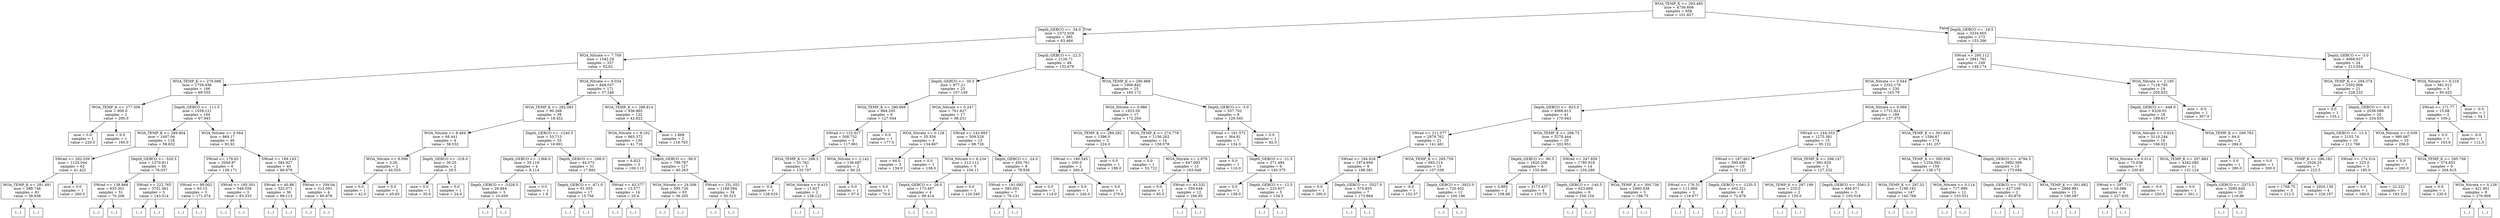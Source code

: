 digraph Tree {
node [shape=box] ;
0 [label="WOA_TEMP_K <= 293.485\nmse = 4756.608\nsamples = 658\nvalue = 101.827"] ;
1 [label="Depth_GEBCO <= -34.0\nmse = 2372.029\nsamples = 385\nvalue = 63.464"] ;
0 -> 1 [labeldistance=2.5, labelangle=45, headlabel="True"] ;
2 [label="WOA_Nitrate <= 7.709\nmse = 1542.29\nsamples = 337\nvalue = 52.62"] ;
1 -> 2 ;
3 [label="WOA_TEMP_K <= 279.088\nmse = 1759.936\nsamples = 166\nvalue = 69.555"] ;
2 -> 3 ;
4 [label="WOA_TEMP_K <= 277.506\nmse = 800.0\nsamples = 2\nvalue = 200.0"] ;
3 -> 4 ;
5 [label="mse = 0.0\nsamples = 1\nvalue = 220.0"] ;
4 -> 5 ;
6 [label="mse = 0.0\nsamples = 1\nvalue = 160.0"] ;
4 -> 6 ;
7 [label="Depth_GEBCO <= -111.5\nmse = 1559.121\nsamples = 164\nvalue = 67.945"] ;
3 -> 7 ;
8 [label="WOA_TEMP_K <= 289.804\nmse = 1497.06\nsamples = 118\nvalue = 58.632"] ;
7 -> 8 ;
9 [label="SWrad <= 282.539\nmse = 1125.044\nsamples = 62\nvalue = 41.422"] ;
8 -> 9 ;
10 [label="WOA_TEMP_K <= 281.491\nmse = 588.746\nsamples = 61\nvalue = 38.938"] ;
9 -> 10 ;
11 [label="(...)"] ;
10 -> 11 ;
20 [label="(...)"] ;
10 -> 20 ;
109 [label="mse = 0.0\nsamples = 1\nvalue = 260.0"] ;
9 -> 109 ;
110 [label="Depth_GEBCO <= -520.5\nmse = 1270.811\nsamples = 56\nvalue = 76.037"] ;
8 -> 110 ;
111 [label="SWrad <= 138.868\nmse = 633.301\nsamples = 51\nvalue = 70.206"] ;
110 -> 111 ;
112 [label="(...)"] ;
111 -> 112 ;
125 [label="(...)"] ;
111 -> 125 ;
188 [label="SWrad <= 222.765\nmse = 3701.061\nsamples = 5\nvalue = 143.514"] ;
110 -> 188 ;
189 [label="(...)"] ;
188 -> 189 ;
194 [label="(...)"] ;
188 -> 194 ;
197 [label="WOA_Nitrate <= 0.564\nmse = 869.17\nsamples = 46\nvalue = 92.92"] ;
7 -> 197 ;
198 [label="SWrad <= 179.63\nmse = 2049.87\nsamples = 6\nvalue = 138.171"] ;
197 -> 198 ;
199 [label="SWrad <= 99.002\nmse = 63.15\nsamples = 3\nvalue = 171.074"] ;
198 -> 199 ;
200 [label="(...)"] ;
199 -> 200 ;
201 [label="(...)"] ;
199 -> 201 ;
204 [label="SWrad <= 185.301\nmse = 549.556\nsamples = 3\nvalue = 83.333"] ;
198 -> 204 ;
205 [label="(...)"] ;
204 -> 205 ;
206 [label="(...)"] ;
204 -> 206 ;
209 [label="SWrad <= 189.143\nmse = 384.927\nsamples = 40\nvalue = 86.679"] ;
197 -> 209 ;
210 [label="SWrad <= 40.88\nmse = 323.071\nsamples = 36\nvalue = 89.113"] ;
209 -> 210 ;
211 [label="(...)"] ;
210 -> 211 ;
232 [label="(...)"] ;
210 -> 232 ;
261 [label="SWrad <= 209.04\nmse = 312.091\nsamples = 4\nvalue = 60.878"] ;
209 -> 261 ;
262 [label="(...)"] ;
261 -> 262 ;
267 [label="(...)"] ;
261 -> 267 ;
268 [label="WOA_Nitrate <= 9.034\nmse = 848.037\nsamples = 171\nvalue = 37.246"] ;
2 -> 268 ;
269 [label="WOA_TEMP_K <= 282.083\nmse = 90.268\nsamples = 39\nvalue = 18.452"] ;
268 -> 269 ;
270 [label="WOA_Nitrate <= 8.484\nmse = 68.441\nsamples = 4\nvalue = 38.532"] ;
269 -> 270 ;
271 [label="WOA_Nitrate <= 8.096\nmse = 3.26\nsamples = 2\nvalue = 44.553"] ;
270 -> 271 ;
272 [label="mse = 0.0\nsamples = 1\nvalue = 42.0"] ;
271 -> 272 ;
273 [label="mse = 0.0\nsamples = 1\nvalue = 45.83"] ;
271 -> 273 ;
274 [label="Depth_GEBCO <= -318.0\nmse = 30.25\nsamples = 2\nvalue = 29.5"] ;
270 -> 274 ;
275 [label="mse = 0.0\nsamples = 1\nvalue = 35.0"] ;
274 -> 275 ;
276 [label="mse = 0.0\nsamples = 1\nvalue = 24.0"] ;
274 -> 276 ;
277 [label="Depth_GEBCO <= -1240.5\nmse = 53.713\nsamples = 35\nvalue = 16.691"] ;
269 -> 277 ;
278 [label="Depth_GEBCO <= -1366.0\nmse = 35.119\nsamples = 4\nvalue = 8.114"] ;
277 -> 278 ;
279 [label="Depth_GEBCO <= -3328.5\nmse = 26.844\nsamples = 3\nvalue = 10.639"] ;
278 -> 279 ;
280 [label="(...)"] ;
279 -> 280 ;
281 [label="(...)"] ;
279 -> 281 ;
282 [label="mse = 0.0\nsamples = 1\nvalue = 1.8"] ;
278 -> 282 ;
283 [label="Depth_GEBCO <= -298.0\nmse = 44.573\nsamples = 31\nvalue = 17.892"] ;
277 -> 283 ;
284 [label="Depth_GEBCO <= -471.0\nmse = 61.055\nsamples = 17\nvalue = 15.756"] ;
283 -> 284 ;
285 [label="(...)"] ;
284 -> 285 ;
290 [label="(...)"] ;
284 -> 290 ;
293 [label="SWrad <= 43.377\nmse = 13.577\nsamples = 14\nvalue = 20.4"] ;
283 -> 293 ;
294 [label="(...)"] ;
293 -> 294 ;
299 [label="(...)"] ;
293 -> 299 ;
306 [label="WOA_TEMP_K <= 288.814\nmse = 936.965\nsamples = 132\nvalue = 42.822"] ;
268 -> 306 ;
307 [label="WOA_Nitrate <= 9.102\nmse = 865.372\nsamples = 130\nvalue = 41.716"] ;
306 -> 307 ;
308 [label="mse = 6.823\nsamples = 3\nvalue = 100.113"] ;
307 -> 308 ;
309 [label="Depth_GEBCO <= -56.0\nmse = 799.787\nsamples = 127\nvalue = 40.263"] ;
307 -> 309 ;
310 [label="WOA_Nitrate <= 24.506\nmse = 595.726\nsamples = 93\nvalue = 36.205"] ;
309 -> 310 ;
311 [label="(...)"] ;
310 -> 311 ;
420 [label="(...)"] ;
310 -> 420 ;
487 [label="SWrad <= 251.052\nmse = 1168.594\nsamples = 34\nvalue = 50.515"] ;
309 -> 487 ;
488 [label="(...)"] ;
487 -> 488 ;
503 [label="(...)"] ;
487 -> 503 ;
504 [label="mse = 1.869\nsamples = 2\nvalue = 118.763"] ;
306 -> 504 ;
505 [label="Depth_GEBCO <= -22.5\nmse = 2126.71\nsamples = 48\nvalue = 132.679"] ;
1 -> 505 ;
506 [label="Depth_GEBCO <= -30.5\nmse = 977.21\nsamples = 23\nvalue = 107.149"] ;
505 -> 506 ;
507 [label="WOA_TEMP_K <= 290.669\nmse = 884.205\nsamples = 6\nvalue = 127.044"] ;
506 -> 507 ;
508 [label="SWrad <= 125.917\nmse = 508.732\nsamples = 5\nvalue = 117.961"] ;
507 -> 508 ;
509 [label="WOA_TEMP_K <= 288.3\nmse = 31.762\nsamples = 3\nvalue = 133.797"] ;
508 -> 509 ;
510 [label="mse = -0.0\nsamples = 1\nvalue = 128.029"] ;
509 -> 510 ;
511 [label="WOA_Nitrate <= 6.415\nmse = 11.927\nsamples = 2\nvalue = 138.122"] ;
509 -> 511 ;
512 [label="(...)"] ;
511 -> 512 ;
513 [label="(...)"] ;
511 -> 513 ;
514 [label="WOA_Nitrate <= 2.142\nmse = 136.687\nsamples = 2\nvalue = 90.25"] ;
508 -> 514 ;
515 [label="mse = 0.0\nsamples = 1\nvalue = 97.0"] ;
514 -> 515 ;
516 [label="mse = 0.0\nsamples = 1\nvalue = 70.0"] ;
514 -> 516 ;
517 [label="mse = 0.0\nsamples = 1\nvalue = 177.0"] ;
507 -> 517 ;
518 [label="WOA_Nitrate <= 0.247\nmse = 761.927\nsamples = 17\nvalue = 98.231"] ;
506 -> 518 ;
519 [label="WOA_Nitrate <= 0.128\nmse = 55.556\nsamples = 4\nvalue = 134.667"] ;
518 -> 519 ;
520 [label="mse = 64.0\nsamples = 3\nvalue = 134.0"] ;
519 -> 520 ;
521 [label="mse = 0.0\nsamples = 1\nvalue = 138.0"] ;
519 -> 521 ;
522 [label="SWrad <= 143.993\nmse = 509.528\nsamples = 13\nvalue = 88.726"] ;
518 -> 522 ;
523 [label="WOA_Nitrate <= 6.234\nmse = 212.112\nsamples = 5\nvalue = 104.11"] ;
522 -> 523 ;
524 [label="Depth_GEBCO <= -26.0\nmse = 173.487\nsamples = 4\nvalue = 99.414"] ;
523 -> 524 ;
525 [label="(...)"] ;
524 -> 525 ;
526 [label="(...)"] ;
524 -> 526 ;
527 [label="mse = 0.0\nsamples = 1\nvalue = 120.545"] ;
523 -> 527 ;
528 [label="Depth_GEBCO <= -24.0\nmse = 450.761\nsamples = 8\nvalue = 78.836"] ;
522 -> 528 ;
529 [label="SWrad <= 191.093\nmse = 383.001\nsamples = 7\nvalue = 76.131"] ;
528 -> 529 ;
530 [label="(...)"] ;
529 -> 530 ;
535 [label="(...)"] ;
529 -> 535 ;
538 [label="mse = 0.0\nsamples = 1\nvalue = 114.0"] ;
528 -> 538 ;
539 [label="WOA_TEMP_K <= 290.968\nmse = 1906.842\nsamples = 25\nvalue = 160.172"] ;
505 -> 539 ;
540 [label="WOA_Nitrate <= 0.986\nmse = 1923.59\nsamples = 17\nvalue = 172.204"] ;
539 -> 540 ;
541 [label="WOA_TEMP_K <= 289.282\nmse = 1396.0\nsamples = 3\nvalue = 224.0"] ;
540 -> 541 ;
542 [label="SWrad <= 180.545\nmse = 200.0\nsamples = 2\nvalue = 260.0"] ;
541 -> 542 ;
543 [label="mse = 0.0\nsamples = 1\nvalue = 240.0"] ;
542 -> 543 ;
544 [label="mse = 0.0\nsamples = 1\nvalue = 270.0"] ;
542 -> 544 ;
545 [label="mse = 0.0\nsamples = 1\nvalue = 188.0"] ;
541 -> 545 ;
546 [label="WOA_TEMP_K <= 274.778\nmse = 1136.262\nsamples = 14\nvalue = 158.078"] ;
540 -> 546 ;
547 [label="mse = 0.0\nsamples = 1\nvalue = 53.722"] ;
546 -> 547 ;
548 [label="WOA_Nitrate <= 2.079\nmse = 647.093\nsamples = 13\nvalue = 163.048"] ;
546 -> 548 ;
549 [label="mse = 0.0\nsamples = 1\nvalue = 85.0"] ;
548 -> 549 ;
550 [label="SWrad <= 43.332\nmse = 359.648\nsamples = 12\nvalue = 166.95"] ;
548 -> 550 ;
551 [label="(...)"] ;
550 -> 551 ;
552 [label="(...)"] ;
550 -> 552 ;
571 [label="Depth_GEBCO <= -3.0\nmse = 557.702\nsamples = 8\nvalue = 129.545"] ;
539 -> 571 ;
572 [label="SWrad <= 161.572\nmse = 364.81\nsamples = 7\nvalue = 134.3"] ;
571 -> 572 ;
573 [label="mse = 0.0\nsamples = 1\nvalue = 110.0"] ;
572 -> 573 ;
574 [label="Depth_GEBCO <= -21.5\nmse = 271.484\nsamples = 6\nvalue = 140.375"] ;
572 -> 574 ;
575 [label="mse = 0.0\nsamples = 1\nvalue = 158.0"] ;
574 -> 575 ;
576 [label="Depth_GEBCO <= -12.5\nmse = 223.917\nsamples = 5\nvalue = 134.5"] ;
574 -> 576 ;
577 [label="(...)"] ;
576 -> 577 ;
582 [label="(...)"] ;
576 -> 582 ;
585 [label="mse = 0.0\nsamples = 1\nvalue = 82.0"] ;
571 -> 585 ;
586 [label="Depth_GEBCO <= -16.5\nmse = 3334.605\nsamples = 273\nvalue = 153.266"] ;
0 -> 586 [labeldistance=2.5, labelangle=-45, headlabel="False"] ;
587 [label="SWrad <= 295.112\nmse = 2941.761\nsamples = 249\nvalue = 148.174"] ;
586 -> 587 ;
588 [label="WOA_Nitrate <= 0.044\nmse = 2352.179\nsamples = 230\nvalue = 143.79"] ;
587 -> 588 ;
589 [label="Depth_GEBCO <= -823.0\nmse = 4066.613\nsamples = 41\nvalue = 170.943"] ;
588 -> 589 ;
590 [label="SWrad <= 211.077\nmse = 2979.762\nsamples = 21\nvalue = 141.461"] ;
589 -> 590 ;
591 [label="SWrad <= 184.916\nmse = 1974.694\nsamples = 8\nvalue = 188.381"] ;
590 -> 591 ;
592 [label="mse = 0.0\nsamples = 1\nvalue = 290.0"] ;
591 -> 592 ;
593 [label="Depth_GEBCO <= -5527.0\nmse = 570.855\nsamples = 7\nvalue = 173.864"] ;
591 -> 593 ;
594 [label="(...)"] ;
593 -> 594 ;
595 [label="(...)"] ;
593 -> 595 ;
602 [label="WOA_TEMP_K <= 295.759\nmse = 945.214\nsamples = 13\nvalue = 107.338"] ;
590 -> 602 ;
603 [label="mse = -0.0\nsamples = 1\nvalue = 152.57"] ;
602 -> 603 ;
604 [label="Depth_GEBCO <= -3923.0\nmse = 720.402\nsamples = 12\nvalue = 100.196"] ;
602 -> 604 ;
605 [label="(...)"] ;
604 -> 605 ;
624 [label="(...)"] ;
604 -> 624 ;
627 [label="WOA_TEMP_K <= 298.73\nmse = 3278.444\nsamples = 20\nvalue = 202.951"] ;
589 -> 627 ;
628 [label="Depth_GEBCO <= -90.5\nmse = 1820.208\nsamples = 6\nvalue = 155.949"] ;
627 -> 628 ;
629 [label="mse = 0.865\nsamples = 2\nvalue = 158.88"] ;
628 -> 629 ;
630 [label="mse = 3173.437\nsamples = 4\nvalue = 153.75"] ;
628 -> 630 ;
631 [label="SWrad <= 247.659\nmse = 1795.918\nsamples = 14\nvalue = 234.286"] ;
627 -> 631 ;
632 [label="Depth_GEBCO <= -140.5\nmse = 623.669\nsamples = 9\nvalue = 256.154"] ;
631 -> 632 ;
633 [label="(...)"] ;
632 -> 633 ;
636 [label="(...)"] ;
632 -> 636 ;
637 [label="WOA_TEMP_K <= 300.736\nmse = 1660.938\nsamples = 5\nvalue = 198.75"] ;
631 -> 637 ;
638 [label="(...)"] ;
637 -> 638 ;
639 [label="(...)"] ;
637 -> 639 ;
640 [label="WOA_Nitrate <= 0.069\nmse = 1731.821\nsamples = 189\nvalue = 137.375"] ;
588 -> 640 ;
641 [label="SWrad <= 244.333\nmse = 1275.381\nsamples = 15\nvalue = 95.122"] ;
640 -> 641 ;
642 [label="SWrad <= 187.463\nmse = 590.685\nsamples = 10\nvalue = 78.123"] ;
641 -> 642 ;
643 [label="SWrad <= 176.31\nmse = 111.869\nsamples = 2\nvalue = 118.977"] ;
642 -> 643 ;
644 [label="(...)"] ;
643 -> 644 ;
645 [label="(...)"] ;
643 -> 645 ;
646 [label="Depth_GEBCO <= -1235.5\nmse = 402.321\nsamples = 8\nvalue = 72.676"] ;
642 -> 646 ;
647 [label="(...)"] ;
646 -> 647 ;
656 [label="(...)"] ;
646 -> 656 ;
659 [label="WOA_TEMP_K <= 298.147\nmse = 991.829\nsamples = 5\nvalue = 127.232"] ;
641 -> 659 ;
660 [label="WOA_TEMP_K <= 297.199\nmse = 225.0\nsamples = 2\nvalue = 155.0"] ;
659 -> 660 ;
661 [label="(...)"] ;
660 -> 661 ;
662 [label="(...)"] ;
660 -> 662 ;
663 [label="Depth_GEBCO <= -5561.5\nmse = 494.971\nsamples = 3\nvalue = 105.018"] ;
659 -> 663 ;
664 [label="(...)"] ;
663 -> 664 ;
665 [label="(...)"] ;
663 -> 665 ;
668 [label="WOA_TEMP_K <= 301.663\nmse = 1594.67\nsamples = 174\nvalue = 141.257"] ;
640 -> 668 ;
669 [label="WOA_TEMP_K <= 300.936\nmse = 1254.582\nsamples = 159\nvalue = 138.172"] ;
668 -> 669 ;
670 [label="WOA_TEMP_K <= 297.52\nmse = 1198.191\nsamples = 147\nvalue = 140.768"] ;
669 -> 670 ;
671 [label="(...)"] ;
670 -> 671 ;
804 [label="(...)"] ;
670 -> 804 ;
915 [label="WOA_Nitrate <= 0.114\nmse = 717.999\nsamples = 12\nvalue = 103.551"] ;
669 -> 915 ;
916 [label="(...)"] ;
915 -> 916 ;
921 [label="(...)"] ;
915 -> 921 ;
934 [label="Depth_GEBCO <= -4794.5\nmse = 3992.569\nsamples = 15\nvalue = 173.094"] ;
668 -> 934 ;
935 [label="Depth_GEBCO <= -5703.5\nmse = 427.106\nsamples = 2\nvalue = 83.879"] ;
934 -> 935 ;
936 [label="(...)"] ;
935 -> 936 ;
937 [label="(...)"] ;
935 -> 937 ;
938 [label="WOA_TEMP_K <= 301.882\nmse = 2866.881\nsamples = 13\nvalue = 190.087"] ;
934 -> 938 ;
939 [label="(...)"] ;
938 -> 939 ;
944 [label="(...)"] ;
938 -> 944 ;
961 [label="WOA_Nitrate <= 2.195\nmse = 7118.795\nsamples = 19\nvalue = 205.932"] ;
587 -> 961 ;
962 [label="Depth_GEBCO <= -448.0\nmse = 6328.03\nsamples = 18\nvalue = 189.617"] ;
961 -> 962 ;
963 [label="WOA_Nitrate <= 0.024\nmse = 5110.244\nsamples = 16\nvalue = 166.021"] ;
962 -> 963 ;
964 [label="WOA_Nitrate <= 0.014\nmse = 75.036\nsamples = 5\nvalue = 230.83"] ;
963 -> 964 ;
965 [label="SWrad <= 297.711\nmse = 16.086\nsamples = 4\nvalue = 227.635"] ;
964 -> 965 ;
966 [label="(...)"] ;
965 -> 966 ;
969 [label="(...)"] ;
965 -> 969 ;
970 [label="mse = -0.0\nsamples = 1\nvalue = 250.0"] ;
964 -> 970 ;
971 [label="WOA_TEMP_K <= 297.863\nmse = 4342.085\nsamples = 11\nvalue = 131.124"] ;
963 -> 971 ;
972 [label="mse = 0.0\nsamples = 1\nvalue = 301.1"] ;
971 -> 972 ;
973 [label="Depth_GEBCO <= -2573.5\nmse = 2095.645\nsamples = 10\nvalue = 116.96"] ;
971 -> 973 ;
974 [label="(...)"] ;
973 -> 974 ;
989 [label="(...)"] ;
973 -> 989 ;
992 [label="WOA_TEMP_K <= 299.783\nmse = 64.0\nsamples = 2\nvalue = 284.0"] ;
962 -> 992 ;
993 [label="mse = 0.0\nsamples = 1\nvalue = 280.0"] ;
992 -> 993 ;
994 [label="mse = 0.0\nsamples = 1\nvalue = 300.0"] ;
992 -> 994 ;
995 [label="mse = -0.0\nsamples = 1\nvalue = 307.9"] ;
961 -> 995 ;
996 [label="Depth_GEBCO <= -3.0\nmse = 4068.637\nsamples = 24\nvalue = 213.054"] ;
586 -> 996 ;
997 [label="WOA_TEMP_K <= 294.374\nmse = 2502.908\nsamples = 21\nvalue = 228.232"] ;
996 -> 997 ;
998 [label="mse = 0.0\nsamples = 1\nvalue = 135.1"] ;
997 -> 998 ;
999 [label="Depth_GEBCO <= -9.0\nmse = 2036.088\nsamples = 20\nvalue = 234.655"] ;
997 -> 999 ;
1000 [label="Depth_GEBCO <= -13.5\nmse = 2155.74\nsamples = 10\nvalue = 211.786"] ;
999 -> 1000 ;
1001 [label="WOA_TEMP_K <= 298.162\nmse = 2526.25\nsamples = 7\nvalue = 222.5"] ;
1000 -> 1001 ;
1002 [label="mse = 1768.75\nsamples = 3\nvalue = 212.5"] ;
1001 -> 1002 ;
1003 [label="mse = 2920.139\nsamples = 4\nvalue = 229.167"] ;
1001 -> 1003 ;
1004 [label="SWrad <= 174.514\nmse = 225.0\nsamples = 3\nvalue = 185.0"] ;
1000 -> 1004 ;
1005 [label="mse = 0.0\nsamples = 1\nvalue = 160.0"] ;
1004 -> 1005 ;
1006 [label="mse = 22.222\nsamples = 2\nvalue = 193.333"] ;
1004 -> 1006 ;
1007 [label="WOA_Nitrate <= 0.039\nmse = 980.667\nsamples = 10\nvalue = 256.0"] ;
999 -> 1007 ;
1008 [label="mse = 0.0\nsamples = 1\nvalue = 200.0"] ;
1007 -> 1008 ;
1009 [label="WOA_TEMP_K <= 295.708\nmse = 574.852\nsamples = 9\nvalue = 264.615"] ;
1007 -> 1009 ;
1010 [label="mse = 0.0\nsamples = 1\nvalue = 230.0"] ;
1009 -> 1010 ;
1011 [label="WOA_Nitrate <= 0.138\nmse = 421.901\nsamples = 8\nvalue = 270.909"] ;
1009 -> 1011 ;
1012 [label="(...)"] ;
1011 -> 1012 ;
1017 [label="(...)"] ;
1011 -> 1017 ;
1020 [label="WOA_Nitrate <= 0.216\nmse = 581.012\nsamples = 3\nvalue = 95.425"] ;
996 -> 1020 ;
1021 [label="SWrad <= 171.77\nmse = 15.68\nsamples = 2\nvalue = 109.2"] ;
1020 -> 1021 ;
1022 [label="mse = 0.0\nsamples = 1\nvalue = 103.6"] ;
1021 -> 1022 ;
1023 [label="mse = -0.0\nsamples = 1\nvalue = 112.0"] ;
1021 -> 1023 ;
1024 [label="mse = -0.0\nsamples = 1\nvalue = 54.1"] ;
1020 -> 1024 ;
}